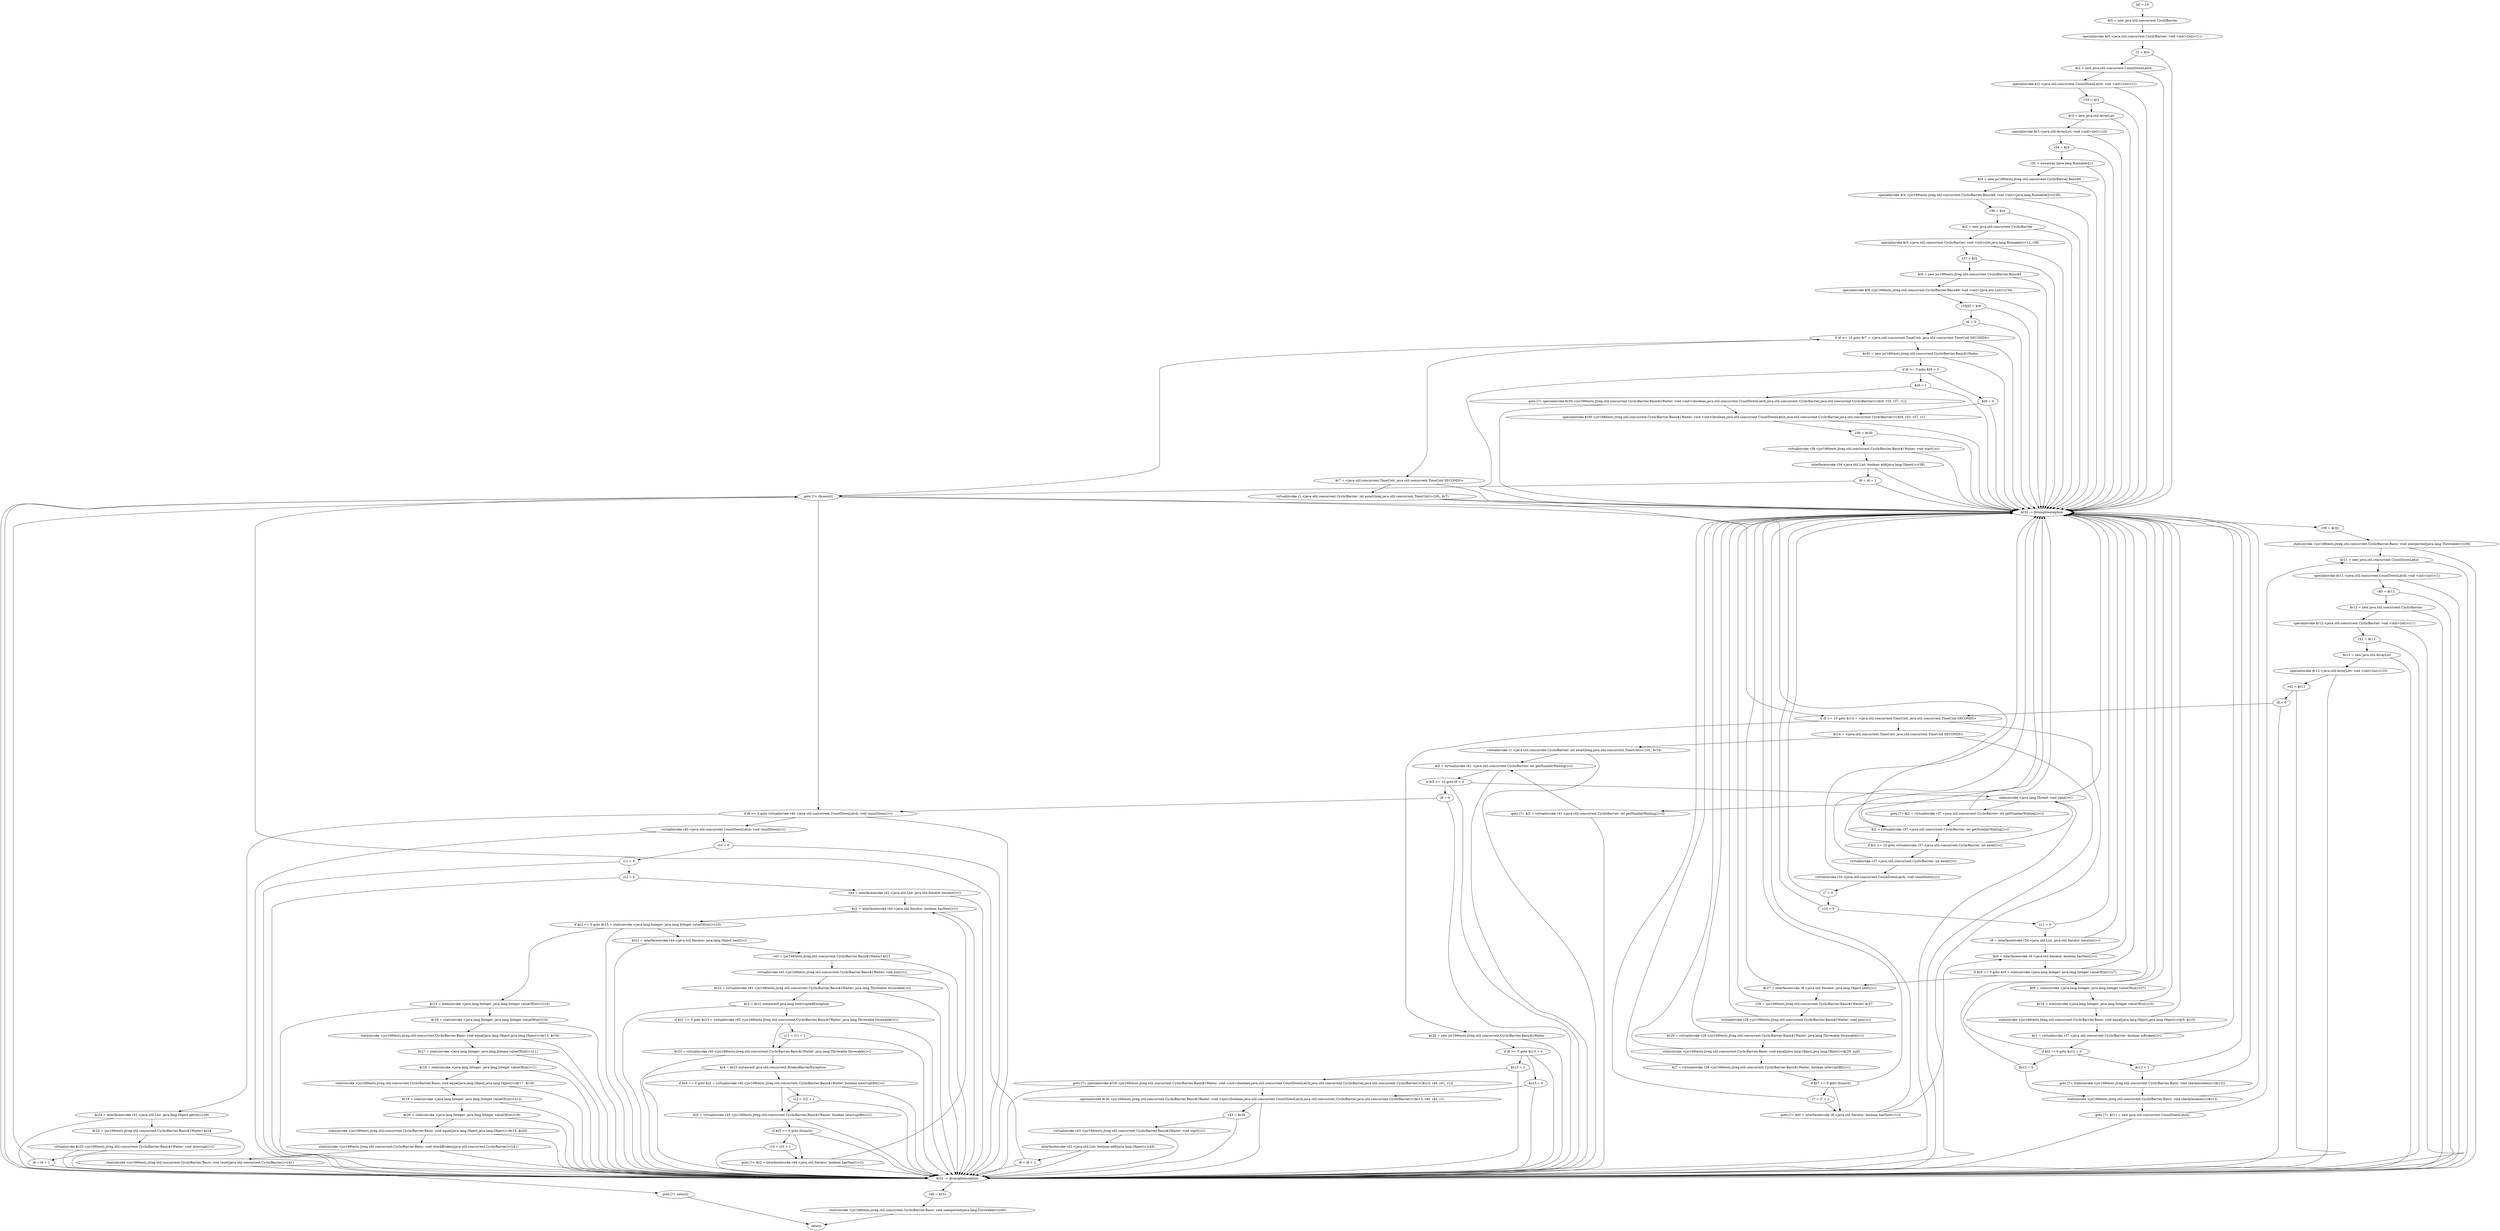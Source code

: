 digraph "unitGraph" {
    "b0 = 10"
    "$r0 = new java.util.concurrent.CyclicBarrier"
    "specialinvoke $r0.<java.util.concurrent.CyclicBarrier: void <init>(int)>(11)"
    "r1 = $r0"
    "$r2 = new java.util.concurrent.CountDownLatch"
    "specialinvoke $r2.<java.util.concurrent.CountDownLatch: void <init>(int)>(1)"
    "r33 = $r2"
    "$r3 = new java.util.ArrayList"
    "specialinvoke $r3.<java.util.ArrayList: void <init>(int)>(10)"
    "r34 = $r3"
    "r35 = newarray (java.lang.Runnable)[1]"
    "$r4 = new jsr166tests.jtreg.util.concurrent.CyclicBarrier.Basic$8"
    "specialinvoke $r4.<jsr166tests.jtreg.util.concurrent.CyclicBarrier.Basic$8: void <init>(java.lang.Runnable[])>(r35)"
    "r36 = $r4"
    "$r5 = new java.util.concurrent.CyclicBarrier"
    "specialinvoke $r5.<java.util.concurrent.CyclicBarrier: void <init>(int,java.lang.Runnable)>(11, r36)"
    "r37 = $r5"
    "$r6 = new jsr166tests.jtreg.util.concurrent.CyclicBarrier.Basic$9"
    "specialinvoke $r6.<jsr166tests.jtreg.util.concurrent.CyclicBarrier.Basic$9: void <init>(java.util.List)>(r34)"
    "r35[0] = $r6"
    "i6 = 0"
    "if i6 >= 10 goto $r7 = <java.util.concurrent.TimeUnit: java.util.concurrent.TimeUnit SECONDS>"
    "$r30 = new jsr166tests.jtreg.util.concurrent.CyclicBarrier.Basic$1Waiter"
    "if i6 >= 5 goto $z9 = 0"
    "$z9 = 1"
    "goto [?= specialinvoke $r30.<jsr166tests.jtreg.util.concurrent.CyclicBarrier.Basic$1Waiter: void <init>(boolean,java.util.concurrent.CountDownLatch,java.util.concurrent.CyclicBarrier,java.util.concurrent.CyclicBarrier)>($z9, r33, r37, r1)]"
    "$z9 = 0"
    "specialinvoke $r30.<jsr166tests.jtreg.util.concurrent.CyclicBarrier.Basic$1Waiter: void <init>(boolean,java.util.concurrent.CountDownLatch,java.util.concurrent.CyclicBarrier,java.util.concurrent.CyclicBarrier)>($z9, r33, r37, r1)"
    "r38 = $r30"
    "virtualinvoke r38.<jsr166tests.jtreg.util.concurrent.CyclicBarrier.Basic$1Waiter: void start()>()"
    "interfaceinvoke r34.<java.util.List: boolean add(java.lang.Object)>(r38)"
    "i6 = i6 + 1"
    "goto [?= (branch)]"
    "$r7 = <java.util.concurrent.TimeUnit: java.util.concurrent.TimeUnit SECONDS>"
    "virtualinvoke r1.<java.util.concurrent.CyclicBarrier: int await(long,java.util.concurrent.TimeUnit)>(10L, $r7)"
    "$i2 = virtualinvoke r37.<java.util.concurrent.CyclicBarrier: int getNumberWaiting()>()"
    "if $i2 >= 10 goto virtualinvoke r37.<java.util.concurrent.CyclicBarrier: int await()>()"
    "staticinvoke <java.lang.Thread: void yield()>()"
    "goto [?= $i2 = virtualinvoke r37.<java.util.concurrent.CyclicBarrier: int getNumberWaiting()>()]"
    "virtualinvoke r37.<java.util.concurrent.CyclicBarrier: int await()>()"
    "virtualinvoke r33.<java.util.concurrent.CountDownLatch: void countDown()>()"
    "i7 = 0"
    "z10 = 0"
    "z11 = 0"
    "r8 = interfaceinvoke r34.<java.util.List: java.util.Iterator iterator()>()"
    "$z0 = interfaceinvoke r8.<java.util.Iterator: boolean hasNext()>()"
    "if $z0 == 0 goto $r9 = staticinvoke <java.lang.Integer: java.lang.Integer valueOf(int)>(i7)"
    "$r27 = interfaceinvoke r8.<java.util.Iterator: java.lang.Object next()>()"
    "r28 = (jsr166tests.jtreg.util.concurrent.CyclicBarrier.Basic$1Waiter) $r27"
    "virtualinvoke r28.<jsr166tests.jtreg.util.concurrent.CyclicBarrier.Basic$1Waiter: void join()>()"
    "$r29 = virtualinvoke r28.<jsr166tests.jtreg.util.concurrent.CyclicBarrier.Basic$1Waiter: java.lang.Throwable throwable()>()"
    "staticinvoke <jsr166tests.jtreg.util.concurrent.CyclicBarrier.Basic: void equal(java.lang.Object,java.lang.Object)>($r29, null)"
    "$z7 = virtualinvoke r28.<jsr166tests.jtreg.util.concurrent.CyclicBarrier.Basic$1Waiter: boolean interruptBit()>()"
    "if $z7 == 0 goto (branch)"
    "i7 = i7 + 1"
    "goto [?= $z0 = interfaceinvoke r8.<java.util.Iterator: boolean hasNext()>()]"
    "$r9 = staticinvoke <java.lang.Integer: java.lang.Integer valueOf(int)>(i7)"
    "$r10 = staticinvoke <java.lang.Integer: java.lang.Integer valueOf(int)>(5)"
    "staticinvoke <jsr166tests.jtreg.util.concurrent.CyclicBarrier.Basic: void equal(java.lang.Object,java.lang.Object)>($r9, $r10)"
    "$z1 = virtualinvoke r37.<java.util.concurrent.CyclicBarrier: boolean isBroken()>()"
    "if $z1 != 0 goto $z12 = 0"
    "$z12 = 1"
    "goto [?= staticinvoke <jsr166tests.jtreg.util.concurrent.CyclicBarrier.Basic: void check(boolean)>($z12)]"
    "$z12 = 0"
    "staticinvoke <jsr166tests.jtreg.util.concurrent.CyclicBarrier.Basic: void check(boolean)>($z12)"
    "goto [?= $r11 = new java.util.concurrent.CountDownLatch]"
    "$r32 := @caughtexception"
    "r39 = $r32"
    "staticinvoke <jsr166tests.jtreg.util.concurrent.CyclicBarrier.Basic: void unexpected(java.lang.Throwable)>(r39)"
    "$r11 = new java.util.concurrent.CountDownLatch"
    "specialinvoke $r11.<java.util.concurrent.CountDownLatch: void <init>(int)>(1)"
    "r40 = $r11"
    "$r12 = new java.util.concurrent.CyclicBarrier"
    "specialinvoke $r12.<java.util.concurrent.CyclicBarrier: void <init>(int)>(11)"
    "r41 = $r12"
    "$r13 = new java.util.ArrayList"
    "specialinvoke $r13.<java.util.ArrayList: void <init>(int)>(10)"
    "r42 = $r13"
    "i8 = 0"
    "if i8 >= 10 goto $r14 = <java.util.concurrent.TimeUnit: java.util.concurrent.TimeUnit SECONDS>"
    "$r26 = new jsr166tests.jtreg.util.concurrent.CyclicBarrier.Basic$1Waiter"
    "if i8 >= 5 goto $z13 = 0"
    "$z13 = 1"
    "goto [?= specialinvoke $r26.<jsr166tests.jtreg.util.concurrent.CyclicBarrier.Basic$1Waiter: void <init>(boolean,java.util.concurrent.CountDownLatch,java.util.concurrent.CyclicBarrier,java.util.concurrent.CyclicBarrier)>($z13, r40, r41, r1)]"
    "$z13 = 0"
    "specialinvoke $r26.<jsr166tests.jtreg.util.concurrent.CyclicBarrier.Basic$1Waiter: void <init>(boolean,java.util.concurrent.CountDownLatch,java.util.concurrent.CyclicBarrier,java.util.concurrent.CyclicBarrier)>($z13, r40, r41, r1)"
    "r43 = $r26"
    "virtualinvoke r43.<jsr166tests.jtreg.util.concurrent.CyclicBarrier.Basic$1Waiter: void start()>()"
    "interfaceinvoke r42.<java.util.List: boolean add(java.lang.Object)>(r43)"
    "i8 = i8 + 1"
    "$r14 = <java.util.concurrent.TimeUnit: java.util.concurrent.TimeUnit SECONDS>"
    "virtualinvoke r1.<java.util.concurrent.CyclicBarrier: int await(long,java.util.concurrent.TimeUnit)>(10L, $r14)"
    "$i5 = virtualinvoke r41.<java.util.concurrent.CyclicBarrier: int getNumberWaiting()>()"
    "if $i5 >= 10 goto i9 = 0"
    "goto [?= $i5 = virtualinvoke r41.<java.util.concurrent.CyclicBarrier: int getNumberWaiting()>()]"
    "i9 = 0"
    "if i9 >= 5 goto virtualinvoke r40.<java.util.concurrent.CountDownLatch: void countDown()>()"
    "$r24 = interfaceinvoke r42.<java.util.List: java.lang.Object get(int)>(i9)"
    "$r25 = (jsr166tests.jtreg.util.concurrent.CyclicBarrier.Basic$1Waiter) $r24"
    "virtualinvoke $r25.<jsr166tests.jtreg.util.concurrent.CyclicBarrier.Basic$1Waiter: void interrupt()>()"
    "i9 = i9 + 1"
    "virtualinvoke r40.<java.util.concurrent.CountDownLatch: void countDown()>()"
    "i10 = 0"
    "i11 = 0"
    "i12 = 0"
    "r44 = interfaceinvoke r42.<java.util.List: java.util.Iterator iterator()>()"
    "$z2 = interfaceinvoke r44.<java.util.Iterator: boolean hasNext()>()"
    "if $z2 == 0 goto $r15 = staticinvoke <java.lang.Integer: java.lang.Integer valueOf(int)>(i10)"
    "$r21 = interfaceinvoke r44.<java.util.Iterator: java.lang.Object next()>()"
    "r45 = (jsr166tests.jtreg.util.concurrent.CyclicBarrier.Basic$1Waiter) $r21"
    "virtualinvoke r45.<jsr166tests.jtreg.util.concurrent.CyclicBarrier.Basic$1Waiter: void join()>()"
    "$r22 = virtualinvoke r45.<jsr166tests.jtreg.util.concurrent.CyclicBarrier.Basic$1Waiter: java.lang.Throwable throwable()>()"
    "$z3 = $r22 instanceof java.lang.InterruptedException"
    "if $z3 == 0 goto $r23 = virtualinvoke r45.<jsr166tests.jtreg.util.concurrent.CyclicBarrier.Basic$1Waiter: java.lang.Throwable throwable()>()"
    "i11 = i11 + 1"
    "$r23 = virtualinvoke r45.<jsr166tests.jtreg.util.concurrent.CyclicBarrier.Basic$1Waiter: java.lang.Throwable throwable()>()"
    "$z4 = $r23 instanceof java.util.concurrent.BrokenBarrierException"
    "if $z4 == 0 goto $z5 = virtualinvoke r45.<jsr166tests.jtreg.util.concurrent.CyclicBarrier.Basic$1Waiter: boolean interruptBit()>()"
    "i12 = i12 + 1"
    "$z5 = virtualinvoke r45.<jsr166tests.jtreg.util.concurrent.CyclicBarrier.Basic$1Waiter: boolean interruptBit()>()"
    "if $z5 == 0 goto (branch)"
    "i10 = i10 + 1"
    "goto [?= $z2 = interfaceinvoke r44.<java.util.Iterator: boolean hasNext()>()]"
    "$r15 = staticinvoke <java.lang.Integer: java.lang.Integer valueOf(int)>(i10)"
    "$r16 = staticinvoke <java.lang.Integer: java.lang.Integer valueOf(int)>(4)"
    "staticinvoke <jsr166tests.jtreg.util.concurrent.CyclicBarrier.Basic: void equal(java.lang.Object,java.lang.Object)>($r15, $r16)"
    "$r17 = staticinvoke <java.lang.Integer: java.lang.Integer valueOf(int)>(i11)"
    "$r18 = staticinvoke <java.lang.Integer: java.lang.Integer valueOf(int)>(1)"
    "staticinvoke <jsr166tests.jtreg.util.concurrent.CyclicBarrier.Basic: void equal(java.lang.Object,java.lang.Object)>($r17, $r18)"
    "$r19 = staticinvoke <java.lang.Integer: java.lang.Integer valueOf(int)>(i12)"
    "$r20 = staticinvoke <java.lang.Integer: java.lang.Integer valueOf(int)>(9)"
    "staticinvoke <jsr166tests.jtreg.util.concurrent.CyclicBarrier.Basic: void equal(java.lang.Object,java.lang.Object)>($r19, $r20)"
    "staticinvoke <jsr166tests.jtreg.util.concurrent.CyclicBarrier.Basic: void checkBroken(java.util.concurrent.CyclicBarrier)>(r41)"
    "staticinvoke <jsr166tests.jtreg.util.concurrent.CyclicBarrier.Basic: void reset(java.util.concurrent.CyclicBarrier)>(r41)"
    "goto [?= return]"
    "$r31 := @caughtexception"
    "r46 = $r31"
    "staticinvoke <jsr166tests.jtreg.util.concurrent.CyclicBarrier.Basic: void unexpected(java.lang.Throwable)>(r46)"
    "return"
    "b0 = 10"->"$r0 = new java.util.concurrent.CyclicBarrier";
    "$r0 = new java.util.concurrent.CyclicBarrier"->"specialinvoke $r0.<java.util.concurrent.CyclicBarrier: void <init>(int)>(11)";
    "specialinvoke $r0.<java.util.concurrent.CyclicBarrier: void <init>(int)>(11)"->"r1 = $r0";
    "r1 = $r0"->"$r2 = new java.util.concurrent.CountDownLatch";
    "r1 = $r0"->"$r32 := @caughtexception";
    "$r2 = new java.util.concurrent.CountDownLatch"->"specialinvoke $r2.<java.util.concurrent.CountDownLatch: void <init>(int)>(1)";
    "$r2 = new java.util.concurrent.CountDownLatch"->"$r32 := @caughtexception";
    "specialinvoke $r2.<java.util.concurrent.CountDownLatch: void <init>(int)>(1)"->"r33 = $r2";
    "specialinvoke $r2.<java.util.concurrent.CountDownLatch: void <init>(int)>(1)"->"$r32 := @caughtexception";
    "r33 = $r2"->"$r3 = new java.util.ArrayList";
    "r33 = $r2"->"$r32 := @caughtexception";
    "$r3 = new java.util.ArrayList"->"specialinvoke $r3.<java.util.ArrayList: void <init>(int)>(10)";
    "$r3 = new java.util.ArrayList"->"$r32 := @caughtexception";
    "specialinvoke $r3.<java.util.ArrayList: void <init>(int)>(10)"->"r34 = $r3";
    "specialinvoke $r3.<java.util.ArrayList: void <init>(int)>(10)"->"$r32 := @caughtexception";
    "r34 = $r3"->"r35 = newarray (java.lang.Runnable)[1]";
    "r34 = $r3"->"$r32 := @caughtexception";
    "r35 = newarray (java.lang.Runnable)[1]"->"$r4 = new jsr166tests.jtreg.util.concurrent.CyclicBarrier.Basic$8";
    "r35 = newarray (java.lang.Runnable)[1]"->"$r32 := @caughtexception";
    "$r4 = new jsr166tests.jtreg.util.concurrent.CyclicBarrier.Basic$8"->"specialinvoke $r4.<jsr166tests.jtreg.util.concurrent.CyclicBarrier.Basic$8: void <init>(java.lang.Runnable[])>(r35)";
    "$r4 = new jsr166tests.jtreg.util.concurrent.CyclicBarrier.Basic$8"->"$r32 := @caughtexception";
    "specialinvoke $r4.<jsr166tests.jtreg.util.concurrent.CyclicBarrier.Basic$8: void <init>(java.lang.Runnable[])>(r35)"->"r36 = $r4";
    "specialinvoke $r4.<jsr166tests.jtreg.util.concurrent.CyclicBarrier.Basic$8: void <init>(java.lang.Runnable[])>(r35)"->"$r32 := @caughtexception";
    "r36 = $r4"->"$r5 = new java.util.concurrent.CyclicBarrier";
    "r36 = $r4"->"$r32 := @caughtexception";
    "$r5 = new java.util.concurrent.CyclicBarrier"->"specialinvoke $r5.<java.util.concurrent.CyclicBarrier: void <init>(int,java.lang.Runnable)>(11, r36)";
    "$r5 = new java.util.concurrent.CyclicBarrier"->"$r32 := @caughtexception";
    "specialinvoke $r5.<java.util.concurrent.CyclicBarrier: void <init>(int,java.lang.Runnable)>(11, r36)"->"r37 = $r5";
    "specialinvoke $r5.<java.util.concurrent.CyclicBarrier: void <init>(int,java.lang.Runnable)>(11, r36)"->"$r32 := @caughtexception";
    "r37 = $r5"->"$r6 = new jsr166tests.jtreg.util.concurrent.CyclicBarrier.Basic$9";
    "r37 = $r5"->"$r32 := @caughtexception";
    "$r6 = new jsr166tests.jtreg.util.concurrent.CyclicBarrier.Basic$9"->"specialinvoke $r6.<jsr166tests.jtreg.util.concurrent.CyclicBarrier.Basic$9: void <init>(java.util.List)>(r34)";
    "$r6 = new jsr166tests.jtreg.util.concurrent.CyclicBarrier.Basic$9"->"$r32 := @caughtexception";
    "specialinvoke $r6.<jsr166tests.jtreg.util.concurrent.CyclicBarrier.Basic$9: void <init>(java.util.List)>(r34)"->"r35[0] = $r6";
    "specialinvoke $r6.<jsr166tests.jtreg.util.concurrent.CyclicBarrier.Basic$9: void <init>(java.util.List)>(r34)"->"$r32 := @caughtexception";
    "r35[0] = $r6"->"i6 = 0";
    "r35[0] = $r6"->"$r32 := @caughtexception";
    "i6 = 0"->"if i6 >= 10 goto $r7 = <java.util.concurrent.TimeUnit: java.util.concurrent.TimeUnit SECONDS>";
    "i6 = 0"->"$r32 := @caughtexception";
    "if i6 >= 10 goto $r7 = <java.util.concurrent.TimeUnit: java.util.concurrent.TimeUnit SECONDS>"->"$r30 = new jsr166tests.jtreg.util.concurrent.CyclicBarrier.Basic$1Waiter";
    "if i6 >= 10 goto $r7 = <java.util.concurrent.TimeUnit: java.util.concurrent.TimeUnit SECONDS>"->"$r7 = <java.util.concurrent.TimeUnit: java.util.concurrent.TimeUnit SECONDS>";
    "if i6 >= 10 goto $r7 = <java.util.concurrent.TimeUnit: java.util.concurrent.TimeUnit SECONDS>"->"$r32 := @caughtexception";
    "$r30 = new jsr166tests.jtreg.util.concurrent.CyclicBarrier.Basic$1Waiter"->"if i6 >= 5 goto $z9 = 0";
    "$r30 = new jsr166tests.jtreg.util.concurrent.CyclicBarrier.Basic$1Waiter"->"$r32 := @caughtexception";
    "if i6 >= 5 goto $z9 = 0"->"$z9 = 1";
    "if i6 >= 5 goto $z9 = 0"->"$z9 = 0";
    "if i6 >= 5 goto $z9 = 0"->"$r32 := @caughtexception";
    "$z9 = 1"->"goto [?= specialinvoke $r30.<jsr166tests.jtreg.util.concurrent.CyclicBarrier.Basic$1Waiter: void <init>(boolean,java.util.concurrent.CountDownLatch,java.util.concurrent.CyclicBarrier,java.util.concurrent.CyclicBarrier)>($z9, r33, r37, r1)]";
    "$z9 = 1"->"$r32 := @caughtexception";
    "goto [?= specialinvoke $r30.<jsr166tests.jtreg.util.concurrent.CyclicBarrier.Basic$1Waiter: void <init>(boolean,java.util.concurrent.CountDownLatch,java.util.concurrent.CyclicBarrier,java.util.concurrent.CyclicBarrier)>($z9, r33, r37, r1)]"->"specialinvoke $r30.<jsr166tests.jtreg.util.concurrent.CyclicBarrier.Basic$1Waiter: void <init>(boolean,java.util.concurrent.CountDownLatch,java.util.concurrent.CyclicBarrier,java.util.concurrent.CyclicBarrier)>($z9, r33, r37, r1)";
    "goto [?= specialinvoke $r30.<jsr166tests.jtreg.util.concurrent.CyclicBarrier.Basic$1Waiter: void <init>(boolean,java.util.concurrent.CountDownLatch,java.util.concurrent.CyclicBarrier,java.util.concurrent.CyclicBarrier)>($z9, r33, r37, r1)]"->"$r32 := @caughtexception";
    "$z9 = 0"->"specialinvoke $r30.<jsr166tests.jtreg.util.concurrent.CyclicBarrier.Basic$1Waiter: void <init>(boolean,java.util.concurrent.CountDownLatch,java.util.concurrent.CyclicBarrier,java.util.concurrent.CyclicBarrier)>($z9, r33, r37, r1)";
    "$z9 = 0"->"$r32 := @caughtexception";
    "specialinvoke $r30.<jsr166tests.jtreg.util.concurrent.CyclicBarrier.Basic$1Waiter: void <init>(boolean,java.util.concurrent.CountDownLatch,java.util.concurrent.CyclicBarrier,java.util.concurrent.CyclicBarrier)>($z9, r33, r37, r1)"->"r38 = $r30";
    "specialinvoke $r30.<jsr166tests.jtreg.util.concurrent.CyclicBarrier.Basic$1Waiter: void <init>(boolean,java.util.concurrent.CountDownLatch,java.util.concurrent.CyclicBarrier,java.util.concurrent.CyclicBarrier)>($z9, r33, r37, r1)"->"$r32 := @caughtexception";
    "r38 = $r30"->"virtualinvoke r38.<jsr166tests.jtreg.util.concurrent.CyclicBarrier.Basic$1Waiter: void start()>()";
    "r38 = $r30"->"$r32 := @caughtexception";
    "virtualinvoke r38.<jsr166tests.jtreg.util.concurrent.CyclicBarrier.Basic$1Waiter: void start()>()"->"interfaceinvoke r34.<java.util.List: boolean add(java.lang.Object)>(r38)";
    "virtualinvoke r38.<jsr166tests.jtreg.util.concurrent.CyclicBarrier.Basic$1Waiter: void start()>()"->"$r32 := @caughtexception";
    "interfaceinvoke r34.<java.util.List: boolean add(java.lang.Object)>(r38)"->"i6 = i6 + 1";
    "interfaceinvoke r34.<java.util.List: boolean add(java.lang.Object)>(r38)"->"$r32 := @caughtexception";
    "i6 = i6 + 1"->"goto [?= (branch)]";
    "i6 = i6 + 1"->"$r32 := @caughtexception";
    "goto [?= (branch)]"->"if i6 >= 10 goto $r7 = <java.util.concurrent.TimeUnit: java.util.concurrent.TimeUnit SECONDS>";
    "goto [?= (branch)]"->"$r32 := @caughtexception";
    "$r7 = <java.util.concurrent.TimeUnit: java.util.concurrent.TimeUnit SECONDS>"->"virtualinvoke r1.<java.util.concurrent.CyclicBarrier: int await(long,java.util.concurrent.TimeUnit)>(10L, $r7)";
    "$r7 = <java.util.concurrent.TimeUnit: java.util.concurrent.TimeUnit SECONDS>"->"$r32 := @caughtexception";
    "virtualinvoke r1.<java.util.concurrent.CyclicBarrier: int await(long,java.util.concurrent.TimeUnit)>(10L, $r7)"->"$i2 = virtualinvoke r37.<java.util.concurrent.CyclicBarrier: int getNumberWaiting()>()";
    "virtualinvoke r1.<java.util.concurrent.CyclicBarrier: int await(long,java.util.concurrent.TimeUnit)>(10L, $r7)"->"$r32 := @caughtexception";
    "$i2 = virtualinvoke r37.<java.util.concurrent.CyclicBarrier: int getNumberWaiting()>()"->"if $i2 >= 10 goto virtualinvoke r37.<java.util.concurrent.CyclicBarrier: int await()>()";
    "$i2 = virtualinvoke r37.<java.util.concurrent.CyclicBarrier: int getNumberWaiting()>()"->"$r32 := @caughtexception";
    "if $i2 >= 10 goto virtualinvoke r37.<java.util.concurrent.CyclicBarrier: int await()>()"->"staticinvoke <java.lang.Thread: void yield()>()";
    "if $i2 >= 10 goto virtualinvoke r37.<java.util.concurrent.CyclicBarrier: int await()>()"->"virtualinvoke r37.<java.util.concurrent.CyclicBarrier: int await()>()";
    "if $i2 >= 10 goto virtualinvoke r37.<java.util.concurrent.CyclicBarrier: int await()>()"->"$r32 := @caughtexception";
    "staticinvoke <java.lang.Thread: void yield()>()"->"goto [?= $i2 = virtualinvoke r37.<java.util.concurrent.CyclicBarrier: int getNumberWaiting()>()]";
    "staticinvoke <java.lang.Thread: void yield()>()"->"$r32 := @caughtexception";
    "goto [?= $i2 = virtualinvoke r37.<java.util.concurrent.CyclicBarrier: int getNumberWaiting()>()]"->"$i2 = virtualinvoke r37.<java.util.concurrent.CyclicBarrier: int getNumberWaiting()>()";
    "goto [?= $i2 = virtualinvoke r37.<java.util.concurrent.CyclicBarrier: int getNumberWaiting()>()]"->"$r32 := @caughtexception";
    "virtualinvoke r37.<java.util.concurrent.CyclicBarrier: int await()>()"->"virtualinvoke r33.<java.util.concurrent.CountDownLatch: void countDown()>()";
    "virtualinvoke r37.<java.util.concurrent.CyclicBarrier: int await()>()"->"$r32 := @caughtexception";
    "virtualinvoke r33.<java.util.concurrent.CountDownLatch: void countDown()>()"->"i7 = 0";
    "virtualinvoke r33.<java.util.concurrent.CountDownLatch: void countDown()>()"->"$r32 := @caughtexception";
    "i7 = 0"->"z10 = 0";
    "i7 = 0"->"$r32 := @caughtexception";
    "z10 = 0"->"z11 = 0";
    "z10 = 0"->"$r32 := @caughtexception";
    "z11 = 0"->"r8 = interfaceinvoke r34.<java.util.List: java.util.Iterator iterator()>()";
    "z11 = 0"->"$r32 := @caughtexception";
    "r8 = interfaceinvoke r34.<java.util.List: java.util.Iterator iterator()>()"->"$z0 = interfaceinvoke r8.<java.util.Iterator: boolean hasNext()>()";
    "r8 = interfaceinvoke r34.<java.util.List: java.util.Iterator iterator()>()"->"$r32 := @caughtexception";
    "$z0 = interfaceinvoke r8.<java.util.Iterator: boolean hasNext()>()"->"if $z0 == 0 goto $r9 = staticinvoke <java.lang.Integer: java.lang.Integer valueOf(int)>(i7)";
    "$z0 = interfaceinvoke r8.<java.util.Iterator: boolean hasNext()>()"->"$r32 := @caughtexception";
    "if $z0 == 0 goto $r9 = staticinvoke <java.lang.Integer: java.lang.Integer valueOf(int)>(i7)"->"$r27 = interfaceinvoke r8.<java.util.Iterator: java.lang.Object next()>()";
    "if $z0 == 0 goto $r9 = staticinvoke <java.lang.Integer: java.lang.Integer valueOf(int)>(i7)"->"$r9 = staticinvoke <java.lang.Integer: java.lang.Integer valueOf(int)>(i7)";
    "if $z0 == 0 goto $r9 = staticinvoke <java.lang.Integer: java.lang.Integer valueOf(int)>(i7)"->"$r32 := @caughtexception";
    "$r27 = interfaceinvoke r8.<java.util.Iterator: java.lang.Object next()>()"->"r28 = (jsr166tests.jtreg.util.concurrent.CyclicBarrier.Basic$1Waiter) $r27";
    "$r27 = interfaceinvoke r8.<java.util.Iterator: java.lang.Object next()>()"->"$r32 := @caughtexception";
    "r28 = (jsr166tests.jtreg.util.concurrent.CyclicBarrier.Basic$1Waiter) $r27"->"virtualinvoke r28.<jsr166tests.jtreg.util.concurrent.CyclicBarrier.Basic$1Waiter: void join()>()";
    "r28 = (jsr166tests.jtreg.util.concurrent.CyclicBarrier.Basic$1Waiter) $r27"->"$r32 := @caughtexception";
    "virtualinvoke r28.<jsr166tests.jtreg.util.concurrent.CyclicBarrier.Basic$1Waiter: void join()>()"->"$r29 = virtualinvoke r28.<jsr166tests.jtreg.util.concurrent.CyclicBarrier.Basic$1Waiter: java.lang.Throwable throwable()>()";
    "virtualinvoke r28.<jsr166tests.jtreg.util.concurrent.CyclicBarrier.Basic$1Waiter: void join()>()"->"$r32 := @caughtexception";
    "$r29 = virtualinvoke r28.<jsr166tests.jtreg.util.concurrent.CyclicBarrier.Basic$1Waiter: java.lang.Throwable throwable()>()"->"staticinvoke <jsr166tests.jtreg.util.concurrent.CyclicBarrier.Basic: void equal(java.lang.Object,java.lang.Object)>($r29, null)";
    "$r29 = virtualinvoke r28.<jsr166tests.jtreg.util.concurrent.CyclicBarrier.Basic$1Waiter: java.lang.Throwable throwable()>()"->"$r32 := @caughtexception";
    "staticinvoke <jsr166tests.jtreg.util.concurrent.CyclicBarrier.Basic: void equal(java.lang.Object,java.lang.Object)>($r29, null)"->"$z7 = virtualinvoke r28.<jsr166tests.jtreg.util.concurrent.CyclicBarrier.Basic$1Waiter: boolean interruptBit()>()";
    "staticinvoke <jsr166tests.jtreg.util.concurrent.CyclicBarrier.Basic: void equal(java.lang.Object,java.lang.Object)>($r29, null)"->"$r32 := @caughtexception";
    "$z7 = virtualinvoke r28.<jsr166tests.jtreg.util.concurrent.CyclicBarrier.Basic$1Waiter: boolean interruptBit()>()"->"if $z7 == 0 goto (branch)";
    "$z7 = virtualinvoke r28.<jsr166tests.jtreg.util.concurrent.CyclicBarrier.Basic$1Waiter: boolean interruptBit()>()"->"$r32 := @caughtexception";
    "if $z7 == 0 goto (branch)"->"i7 = i7 + 1";
    "if $z7 == 0 goto (branch)"->"goto [?= $z0 = interfaceinvoke r8.<java.util.Iterator: boolean hasNext()>()]";
    "if $z7 == 0 goto (branch)"->"$r32 := @caughtexception";
    "i7 = i7 + 1"->"goto [?= $z0 = interfaceinvoke r8.<java.util.Iterator: boolean hasNext()>()]";
    "i7 = i7 + 1"->"$r32 := @caughtexception";
    "goto [?= $z0 = interfaceinvoke r8.<java.util.Iterator: boolean hasNext()>()]"->"$z0 = interfaceinvoke r8.<java.util.Iterator: boolean hasNext()>()";
    "goto [?= $z0 = interfaceinvoke r8.<java.util.Iterator: boolean hasNext()>()]"->"$r32 := @caughtexception";
    "$r9 = staticinvoke <java.lang.Integer: java.lang.Integer valueOf(int)>(i7)"->"$r10 = staticinvoke <java.lang.Integer: java.lang.Integer valueOf(int)>(5)";
    "$r9 = staticinvoke <java.lang.Integer: java.lang.Integer valueOf(int)>(i7)"->"$r32 := @caughtexception";
    "$r10 = staticinvoke <java.lang.Integer: java.lang.Integer valueOf(int)>(5)"->"staticinvoke <jsr166tests.jtreg.util.concurrent.CyclicBarrier.Basic: void equal(java.lang.Object,java.lang.Object)>($r9, $r10)";
    "$r10 = staticinvoke <java.lang.Integer: java.lang.Integer valueOf(int)>(5)"->"$r32 := @caughtexception";
    "staticinvoke <jsr166tests.jtreg.util.concurrent.CyclicBarrier.Basic: void equal(java.lang.Object,java.lang.Object)>($r9, $r10)"->"$z1 = virtualinvoke r37.<java.util.concurrent.CyclicBarrier: boolean isBroken()>()";
    "staticinvoke <jsr166tests.jtreg.util.concurrent.CyclicBarrier.Basic: void equal(java.lang.Object,java.lang.Object)>($r9, $r10)"->"$r32 := @caughtexception";
    "$z1 = virtualinvoke r37.<java.util.concurrent.CyclicBarrier: boolean isBroken()>()"->"if $z1 != 0 goto $z12 = 0";
    "$z1 = virtualinvoke r37.<java.util.concurrent.CyclicBarrier: boolean isBroken()>()"->"$r32 := @caughtexception";
    "if $z1 != 0 goto $z12 = 0"->"$z12 = 1";
    "if $z1 != 0 goto $z12 = 0"->"$z12 = 0";
    "if $z1 != 0 goto $z12 = 0"->"$r32 := @caughtexception";
    "$z12 = 1"->"goto [?= staticinvoke <jsr166tests.jtreg.util.concurrent.CyclicBarrier.Basic: void check(boolean)>($z12)]";
    "$z12 = 1"->"$r32 := @caughtexception";
    "goto [?= staticinvoke <jsr166tests.jtreg.util.concurrent.CyclicBarrier.Basic: void check(boolean)>($z12)]"->"staticinvoke <jsr166tests.jtreg.util.concurrent.CyclicBarrier.Basic: void check(boolean)>($z12)";
    "goto [?= staticinvoke <jsr166tests.jtreg.util.concurrent.CyclicBarrier.Basic: void check(boolean)>($z12)]"->"$r32 := @caughtexception";
    "$z12 = 0"->"staticinvoke <jsr166tests.jtreg.util.concurrent.CyclicBarrier.Basic: void check(boolean)>($z12)";
    "$z12 = 0"->"$r32 := @caughtexception";
    "staticinvoke <jsr166tests.jtreg.util.concurrent.CyclicBarrier.Basic: void check(boolean)>($z12)"->"goto [?= $r11 = new java.util.concurrent.CountDownLatch]";
    "staticinvoke <jsr166tests.jtreg.util.concurrent.CyclicBarrier.Basic: void check(boolean)>($z12)"->"$r32 := @caughtexception";
    "goto [?= $r11 = new java.util.concurrent.CountDownLatch]"->"$r11 = new java.util.concurrent.CountDownLatch";
    "goto [?= $r11 = new java.util.concurrent.CountDownLatch]"->"$r31 := @caughtexception";
    "$r32 := @caughtexception"->"r39 = $r32";
    "r39 = $r32"->"staticinvoke <jsr166tests.jtreg.util.concurrent.CyclicBarrier.Basic: void unexpected(java.lang.Throwable)>(r39)";
    "staticinvoke <jsr166tests.jtreg.util.concurrent.CyclicBarrier.Basic: void unexpected(java.lang.Throwable)>(r39)"->"$r11 = new java.util.concurrent.CountDownLatch";
    "staticinvoke <jsr166tests.jtreg.util.concurrent.CyclicBarrier.Basic: void unexpected(java.lang.Throwable)>(r39)"->"$r31 := @caughtexception";
    "$r11 = new java.util.concurrent.CountDownLatch"->"specialinvoke $r11.<java.util.concurrent.CountDownLatch: void <init>(int)>(1)";
    "$r11 = new java.util.concurrent.CountDownLatch"->"$r31 := @caughtexception";
    "specialinvoke $r11.<java.util.concurrent.CountDownLatch: void <init>(int)>(1)"->"r40 = $r11";
    "specialinvoke $r11.<java.util.concurrent.CountDownLatch: void <init>(int)>(1)"->"$r31 := @caughtexception";
    "r40 = $r11"->"$r12 = new java.util.concurrent.CyclicBarrier";
    "r40 = $r11"->"$r31 := @caughtexception";
    "$r12 = new java.util.concurrent.CyclicBarrier"->"specialinvoke $r12.<java.util.concurrent.CyclicBarrier: void <init>(int)>(11)";
    "$r12 = new java.util.concurrent.CyclicBarrier"->"$r31 := @caughtexception";
    "specialinvoke $r12.<java.util.concurrent.CyclicBarrier: void <init>(int)>(11)"->"r41 = $r12";
    "specialinvoke $r12.<java.util.concurrent.CyclicBarrier: void <init>(int)>(11)"->"$r31 := @caughtexception";
    "r41 = $r12"->"$r13 = new java.util.ArrayList";
    "r41 = $r12"->"$r31 := @caughtexception";
    "$r13 = new java.util.ArrayList"->"specialinvoke $r13.<java.util.ArrayList: void <init>(int)>(10)";
    "$r13 = new java.util.ArrayList"->"$r31 := @caughtexception";
    "specialinvoke $r13.<java.util.ArrayList: void <init>(int)>(10)"->"r42 = $r13";
    "specialinvoke $r13.<java.util.ArrayList: void <init>(int)>(10)"->"$r31 := @caughtexception";
    "r42 = $r13"->"i8 = 0";
    "r42 = $r13"->"$r31 := @caughtexception";
    "i8 = 0"->"if i8 >= 10 goto $r14 = <java.util.concurrent.TimeUnit: java.util.concurrent.TimeUnit SECONDS>";
    "i8 = 0"->"$r31 := @caughtexception";
    "if i8 >= 10 goto $r14 = <java.util.concurrent.TimeUnit: java.util.concurrent.TimeUnit SECONDS>"->"$r26 = new jsr166tests.jtreg.util.concurrent.CyclicBarrier.Basic$1Waiter";
    "if i8 >= 10 goto $r14 = <java.util.concurrent.TimeUnit: java.util.concurrent.TimeUnit SECONDS>"->"$r14 = <java.util.concurrent.TimeUnit: java.util.concurrent.TimeUnit SECONDS>";
    "if i8 >= 10 goto $r14 = <java.util.concurrent.TimeUnit: java.util.concurrent.TimeUnit SECONDS>"->"$r31 := @caughtexception";
    "$r26 = new jsr166tests.jtreg.util.concurrent.CyclicBarrier.Basic$1Waiter"->"if i8 >= 5 goto $z13 = 0";
    "$r26 = new jsr166tests.jtreg.util.concurrent.CyclicBarrier.Basic$1Waiter"->"$r31 := @caughtexception";
    "if i8 >= 5 goto $z13 = 0"->"$z13 = 1";
    "if i8 >= 5 goto $z13 = 0"->"$z13 = 0";
    "if i8 >= 5 goto $z13 = 0"->"$r31 := @caughtexception";
    "$z13 = 1"->"goto [?= specialinvoke $r26.<jsr166tests.jtreg.util.concurrent.CyclicBarrier.Basic$1Waiter: void <init>(boolean,java.util.concurrent.CountDownLatch,java.util.concurrent.CyclicBarrier,java.util.concurrent.CyclicBarrier)>($z13, r40, r41, r1)]";
    "$z13 = 1"->"$r31 := @caughtexception";
    "goto [?= specialinvoke $r26.<jsr166tests.jtreg.util.concurrent.CyclicBarrier.Basic$1Waiter: void <init>(boolean,java.util.concurrent.CountDownLatch,java.util.concurrent.CyclicBarrier,java.util.concurrent.CyclicBarrier)>($z13, r40, r41, r1)]"->"specialinvoke $r26.<jsr166tests.jtreg.util.concurrent.CyclicBarrier.Basic$1Waiter: void <init>(boolean,java.util.concurrent.CountDownLatch,java.util.concurrent.CyclicBarrier,java.util.concurrent.CyclicBarrier)>($z13, r40, r41, r1)";
    "goto [?= specialinvoke $r26.<jsr166tests.jtreg.util.concurrent.CyclicBarrier.Basic$1Waiter: void <init>(boolean,java.util.concurrent.CountDownLatch,java.util.concurrent.CyclicBarrier,java.util.concurrent.CyclicBarrier)>($z13, r40, r41, r1)]"->"$r31 := @caughtexception";
    "$z13 = 0"->"specialinvoke $r26.<jsr166tests.jtreg.util.concurrent.CyclicBarrier.Basic$1Waiter: void <init>(boolean,java.util.concurrent.CountDownLatch,java.util.concurrent.CyclicBarrier,java.util.concurrent.CyclicBarrier)>($z13, r40, r41, r1)";
    "$z13 = 0"->"$r31 := @caughtexception";
    "specialinvoke $r26.<jsr166tests.jtreg.util.concurrent.CyclicBarrier.Basic$1Waiter: void <init>(boolean,java.util.concurrent.CountDownLatch,java.util.concurrent.CyclicBarrier,java.util.concurrent.CyclicBarrier)>($z13, r40, r41, r1)"->"r43 = $r26";
    "specialinvoke $r26.<jsr166tests.jtreg.util.concurrent.CyclicBarrier.Basic$1Waiter: void <init>(boolean,java.util.concurrent.CountDownLatch,java.util.concurrent.CyclicBarrier,java.util.concurrent.CyclicBarrier)>($z13, r40, r41, r1)"->"$r31 := @caughtexception";
    "r43 = $r26"->"virtualinvoke r43.<jsr166tests.jtreg.util.concurrent.CyclicBarrier.Basic$1Waiter: void start()>()";
    "r43 = $r26"->"$r31 := @caughtexception";
    "virtualinvoke r43.<jsr166tests.jtreg.util.concurrent.CyclicBarrier.Basic$1Waiter: void start()>()"->"interfaceinvoke r42.<java.util.List: boolean add(java.lang.Object)>(r43)";
    "virtualinvoke r43.<jsr166tests.jtreg.util.concurrent.CyclicBarrier.Basic$1Waiter: void start()>()"->"$r31 := @caughtexception";
    "interfaceinvoke r42.<java.util.List: boolean add(java.lang.Object)>(r43)"->"i8 = i8 + 1";
    "interfaceinvoke r42.<java.util.List: boolean add(java.lang.Object)>(r43)"->"$r31 := @caughtexception";
    "i8 = i8 + 1"->"goto [?= (branch)]";
    "i8 = i8 + 1"->"$r31 := @caughtexception";
    "goto [?= (branch)]"->"if i8 >= 10 goto $r14 = <java.util.concurrent.TimeUnit: java.util.concurrent.TimeUnit SECONDS>";
    "goto [?= (branch)]"->"$r31 := @caughtexception";
    "$r14 = <java.util.concurrent.TimeUnit: java.util.concurrent.TimeUnit SECONDS>"->"virtualinvoke r1.<java.util.concurrent.CyclicBarrier: int await(long,java.util.concurrent.TimeUnit)>(10L, $r14)";
    "$r14 = <java.util.concurrent.TimeUnit: java.util.concurrent.TimeUnit SECONDS>"->"$r31 := @caughtexception";
    "virtualinvoke r1.<java.util.concurrent.CyclicBarrier: int await(long,java.util.concurrent.TimeUnit)>(10L, $r14)"->"$i5 = virtualinvoke r41.<java.util.concurrent.CyclicBarrier: int getNumberWaiting()>()";
    "virtualinvoke r1.<java.util.concurrent.CyclicBarrier: int await(long,java.util.concurrent.TimeUnit)>(10L, $r14)"->"$r31 := @caughtexception";
    "$i5 = virtualinvoke r41.<java.util.concurrent.CyclicBarrier: int getNumberWaiting()>()"->"if $i5 >= 10 goto i9 = 0";
    "$i5 = virtualinvoke r41.<java.util.concurrent.CyclicBarrier: int getNumberWaiting()>()"->"$r31 := @caughtexception";
    "if $i5 >= 10 goto i9 = 0"->"staticinvoke <java.lang.Thread: void yield()>()";
    "if $i5 >= 10 goto i9 = 0"->"i9 = 0";
    "if $i5 >= 10 goto i9 = 0"->"$r31 := @caughtexception";
    "staticinvoke <java.lang.Thread: void yield()>()"->"goto [?= $i5 = virtualinvoke r41.<java.util.concurrent.CyclicBarrier: int getNumberWaiting()>()]";
    "staticinvoke <java.lang.Thread: void yield()>()"->"$r31 := @caughtexception";
    "goto [?= $i5 = virtualinvoke r41.<java.util.concurrent.CyclicBarrier: int getNumberWaiting()>()]"->"$i5 = virtualinvoke r41.<java.util.concurrent.CyclicBarrier: int getNumberWaiting()>()";
    "goto [?= $i5 = virtualinvoke r41.<java.util.concurrent.CyclicBarrier: int getNumberWaiting()>()]"->"$r31 := @caughtexception";
    "i9 = 0"->"if i9 >= 5 goto virtualinvoke r40.<java.util.concurrent.CountDownLatch: void countDown()>()";
    "i9 = 0"->"$r31 := @caughtexception";
    "if i9 >= 5 goto virtualinvoke r40.<java.util.concurrent.CountDownLatch: void countDown()>()"->"$r24 = interfaceinvoke r42.<java.util.List: java.lang.Object get(int)>(i9)";
    "if i9 >= 5 goto virtualinvoke r40.<java.util.concurrent.CountDownLatch: void countDown()>()"->"virtualinvoke r40.<java.util.concurrent.CountDownLatch: void countDown()>()";
    "if i9 >= 5 goto virtualinvoke r40.<java.util.concurrent.CountDownLatch: void countDown()>()"->"$r31 := @caughtexception";
    "$r24 = interfaceinvoke r42.<java.util.List: java.lang.Object get(int)>(i9)"->"$r25 = (jsr166tests.jtreg.util.concurrent.CyclicBarrier.Basic$1Waiter) $r24";
    "$r24 = interfaceinvoke r42.<java.util.List: java.lang.Object get(int)>(i9)"->"$r31 := @caughtexception";
    "$r25 = (jsr166tests.jtreg.util.concurrent.CyclicBarrier.Basic$1Waiter) $r24"->"virtualinvoke $r25.<jsr166tests.jtreg.util.concurrent.CyclicBarrier.Basic$1Waiter: void interrupt()>()";
    "$r25 = (jsr166tests.jtreg.util.concurrent.CyclicBarrier.Basic$1Waiter) $r24"->"$r31 := @caughtexception";
    "virtualinvoke $r25.<jsr166tests.jtreg.util.concurrent.CyclicBarrier.Basic$1Waiter: void interrupt()>()"->"i9 = i9 + 1";
    "virtualinvoke $r25.<jsr166tests.jtreg.util.concurrent.CyclicBarrier.Basic$1Waiter: void interrupt()>()"->"$r31 := @caughtexception";
    "i9 = i9 + 1"->"goto [?= (branch)]";
    "i9 = i9 + 1"->"$r31 := @caughtexception";
    "goto [?= (branch)]"->"if i9 >= 5 goto virtualinvoke r40.<java.util.concurrent.CountDownLatch: void countDown()>()";
    "goto [?= (branch)]"->"$r31 := @caughtexception";
    "virtualinvoke r40.<java.util.concurrent.CountDownLatch: void countDown()>()"->"i10 = 0";
    "virtualinvoke r40.<java.util.concurrent.CountDownLatch: void countDown()>()"->"$r31 := @caughtexception";
    "i10 = 0"->"i11 = 0";
    "i10 = 0"->"$r31 := @caughtexception";
    "i11 = 0"->"i12 = 0";
    "i11 = 0"->"$r31 := @caughtexception";
    "i12 = 0"->"r44 = interfaceinvoke r42.<java.util.List: java.util.Iterator iterator()>()";
    "i12 = 0"->"$r31 := @caughtexception";
    "r44 = interfaceinvoke r42.<java.util.List: java.util.Iterator iterator()>()"->"$z2 = interfaceinvoke r44.<java.util.Iterator: boolean hasNext()>()";
    "r44 = interfaceinvoke r42.<java.util.List: java.util.Iterator iterator()>()"->"$r31 := @caughtexception";
    "$z2 = interfaceinvoke r44.<java.util.Iterator: boolean hasNext()>()"->"if $z2 == 0 goto $r15 = staticinvoke <java.lang.Integer: java.lang.Integer valueOf(int)>(i10)";
    "$z2 = interfaceinvoke r44.<java.util.Iterator: boolean hasNext()>()"->"$r31 := @caughtexception";
    "if $z2 == 0 goto $r15 = staticinvoke <java.lang.Integer: java.lang.Integer valueOf(int)>(i10)"->"$r21 = interfaceinvoke r44.<java.util.Iterator: java.lang.Object next()>()";
    "if $z2 == 0 goto $r15 = staticinvoke <java.lang.Integer: java.lang.Integer valueOf(int)>(i10)"->"$r15 = staticinvoke <java.lang.Integer: java.lang.Integer valueOf(int)>(i10)";
    "if $z2 == 0 goto $r15 = staticinvoke <java.lang.Integer: java.lang.Integer valueOf(int)>(i10)"->"$r31 := @caughtexception";
    "$r21 = interfaceinvoke r44.<java.util.Iterator: java.lang.Object next()>()"->"r45 = (jsr166tests.jtreg.util.concurrent.CyclicBarrier.Basic$1Waiter) $r21";
    "$r21 = interfaceinvoke r44.<java.util.Iterator: java.lang.Object next()>()"->"$r31 := @caughtexception";
    "r45 = (jsr166tests.jtreg.util.concurrent.CyclicBarrier.Basic$1Waiter) $r21"->"virtualinvoke r45.<jsr166tests.jtreg.util.concurrent.CyclicBarrier.Basic$1Waiter: void join()>()";
    "r45 = (jsr166tests.jtreg.util.concurrent.CyclicBarrier.Basic$1Waiter) $r21"->"$r31 := @caughtexception";
    "virtualinvoke r45.<jsr166tests.jtreg.util.concurrent.CyclicBarrier.Basic$1Waiter: void join()>()"->"$r22 = virtualinvoke r45.<jsr166tests.jtreg.util.concurrent.CyclicBarrier.Basic$1Waiter: java.lang.Throwable throwable()>()";
    "virtualinvoke r45.<jsr166tests.jtreg.util.concurrent.CyclicBarrier.Basic$1Waiter: void join()>()"->"$r31 := @caughtexception";
    "$r22 = virtualinvoke r45.<jsr166tests.jtreg.util.concurrent.CyclicBarrier.Basic$1Waiter: java.lang.Throwable throwable()>()"->"$z3 = $r22 instanceof java.lang.InterruptedException";
    "$r22 = virtualinvoke r45.<jsr166tests.jtreg.util.concurrent.CyclicBarrier.Basic$1Waiter: java.lang.Throwable throwable()>()"->"$r31 := @caughtexception";
    "$z3 = $r22 instanceof java.lang.InterruptedException"->"if $z3 == 0 goto $r23 = virtualinvoke r45.<jsr166tests.jtreg.util.concurrent.CyclicBarrier.Basic$1Waiter: java.lang.Throwable throwable()>()";
    "$z3 = $r22 instanceof java.lang.InterruptedException"->"$r31 := @caughtexception";
    "if $z3 == 0 goto $r23 = virtualinvoke r45.<jsr166tests.jtreg.util.concurrent.CyclicBarrier.Basic$1Waiter: java.lang.Throwable throwable()>()"->"i11 = i11 + 1";
    "if $z3 == 0 goto $r23 = virtualinvoke r45.<jsr166tests.jtreg.util.concurrent.CyclicBarrier.Basic$1Waiter: java.lang.Throwable throwable()>()"->"$r23 = virtualinvoke r45.<jsr166tests.jtreg.util.concurrent.CyclicBarrier.Basic$1Waiter: java.lang.Throwable throwable()>()";
    "if $z3 == 0 goto $r23 = virtualinvoke r45.<jsr166tests.jtreg.util.concurrent.CyclicBarrier.Basic$1Waiter: java.lang.Throwable throwable()>()"->"$r31 := @caughtexception";
    "i11 = i11 + 1"->"$r23 = virtualinvoke r45.<jsr166tests.jtreg.util.concurrent.CyclicBarrier.Basic$1Waiter: java.lang.Throwable throwable()>()";
    "i11 = i11 + 1"->"$r31 := @caughtexception";
    "$r23 = virtualinvoke r45.<jsr166tests.jtreg.util.concurrent.CyclicBarrier.Basic$1Waiter: java.lang.Throwable throwable()>()"->"$z4 = $r23 instanceof java.util.concurrent.BrokenBarrierException";
    "$r23 = virtualinvoke r45.<jsr166tests.jtreg.util.concurrent.CyclicBarrier.Basic$1Waiter: java.lang.Throwable throwable()>()"->"$r31 := @caughtexception";
    "$z4 = $r23 instanceof java.util.concurrent.BrokenBarrierException"->"if $z4 == 0 goto $z5 = virtualinvoke r45.<jsr166tests.jtreg.util.concurrent.CyclicBarrier.Basic$1Waiter: boolean interruptBit()>()";
    "$z4 = $r23 instanceof java.util.concurrent.BrokenBarrierException"->"$r31 := @caughtexception";
    "if $z4 == 0 goto $z5 = virtualinvoke r45.<jsr166tests.jtreg.util.concurrent.CyclicBarrier.Basic$1Waiter: boolean interruptBit()>()"->"i12 = i12 + 1";
    "if $z4 == 0 goto $z5 = virtualinvoke r45.<jsr166tests.jtreg.util.concurrent.CyclicBarrier.Basic$1Waiter: boolean interruptBit()>()"->"$z5 = virtualinvoke r45.<jsr166tests.jtreg.util.concurrent.CyclicBarrier.Basic$1Waiter: boolean interruptBit()>()";
    "if $z4 == 0 goto $z5 = virtualinvoke r45.<jsr166tests.jtreg.util.concurrent.CyclicBarrier.Basic$1Waiter: boolean interruptBit()>()"->"$r31 := @caughtexception";
    "i12 = i12 + 1"->"$z5 = virtualinvoke r45.<jsr166tests.jtreg.util.concurrent.CyclicBarrier.Basic$1Waiter: boolean interruptBit()>()";
    "i12 = i12 + 1"->"$r31 := @caughtexception";
    "$z5 = virtualinvoke r45.<jsr166tests.jtreg.util.concurrent.CyclicBarrier.Basic$1Waiter: boolean interruptBit()>()"->"if $z5 == 0 goto (branch)";
    "$z5 = virtualinvoke r45.<jsr166tests.jtreg.util.concurrent.CyclicBarrier.Basic$1Waiter: boolean interruptBit()>()"->"$r31 := @caughtexception";
    "if $z5 == 0 goto (branch)"->"i10 = i10 + 1";
    "if $z5 == 0 goto (branch)"->"goto [?= $z2 = interfaceinvoke r44.<java.util.Iterator: boolean hasNext()>()]";
    "if $z5 == 0 goto (branch)"->"$r31 := @caughtexception";
    "i10 = i10 + 1"->"goto [?= $z2 = interfaceinvoke r44.<java.util.Iterator: boolean hasNext()>()]";
    "i10 = i10 + 1"->"$r31 := @caughtexception";
    "goto [?= $z2 = interfaceinvoke r44.<java.util.Iterator: boolean hasNext()>()]"->"$z2 = interfaceinvoke r44.<java.util.Iterator: boolean hasNext()>()";
    "goto [?= $z2 = interfaceinvoke r44.<java.util.Iterator: boolean hasNext()>()]"->"$r31 := @caughtexception";
    "$r15 = staticinvoke <java.lang.Integer: java.lang.Integer valueOf(int)>(i10)"->"$r16 = staticinvoke <java.lang.Integer: java.lang.Integer valueOf(int)>(4)";
    "$r15 = staticinvoke <java.lang.Integer: java.lang.Integer valueOf(int)>(i10)"->"$r31 := @caughtexception";
    "$r16 = staticinvoke <java.lang.Integer: java.lang.Integer valueOf(int)>(4)"->"staticinvoke <jsr166tests.jtreg.util.concurrent.CyclicBarrier.Basic: void equal(java.lang.Object,java.lang.Object)>($r15, $r16)";
    "$r16 = staticinvoke <java.lang.Integer: java.lang.Integer valueOf(int)>(4)"->"$r31 := @caughtexception";
    "staticinvoke <jsr166tests.jtreg.util.concurrent.CyclicBarrier.Basic: void equal(java.lang.Object,java.lang.Object)>($r15, $r16)"->"$r17 = staticinvoke <java.lang.Integer: java.lang.Integer valueOf(int)>(i11)";
    "staticinvoke <jsr166tests.jtreg.util.concurrent.CyclicBarrier.Basic: void equal(java.lang.Object,java.lang.Object)>($r15, $r16)"->"$r31 := @caughtexception";
    "$r17 = staticinvoke <java.lang.Integer: java.lang.Integer valueOf(int)>(i11)"->"$r18 = staticinvoke <java.lang.Integer: java.lang.Integer valueOf(int)>(1)";
    "$r17 = staticinvoke <java.lang.Integer: java.lang.Integer valueOf(int)>(i11)"->"$r31 := @caughtexception";
    "$r18 = staticinvoke <java.lang.Integer: java.lang.Integer valueOf(int)>(1)"->"staticinvoke <jsr166tests.jtreg.util.concurrent.CyclicBarrier.Basic: void equal(java.lang.Object,java.lang.Object)>($r17, $r18)";
    "$r18 = staticinvoke <java.lang.Integer: java.lang.Integer valueOf(int)>(1)"->"$r31 := @caughtexception";
    "staticinvoke <jsr166tests.jtreg.util.concurrent.CyclicBarrier.Basic: void equal(java.lang.Object,java.lang.Object)>($r17, $r18)"->"$r19 = staticinvoke <java.lang.Integer: java.lang.Integer valueOf(int)>(i12)";
    "staticinvoke <jsr166tests.jtreg.util.concurrent.CyclicBarrier.Basic: void equal(java.lang.Object,java.lang.Object)>($r17, $r18)"->"$r31 := @caughtexception";
    "$r19 = staticinvoke <java.lang.Integer: java.lang.Integer valueOf(int)>(i12)"->"$r20 = staticinvoke <java.lang.Integer: java.lang.Integer valueOf(int)>(9)";
    "$r19 = staticinvoke <java.lang.Integer: java.lang.Integer valueOf(int)>(i12)"->"$r31 := @caughtexception";
    "$r20 = staticinvoke <java.lang.Integer: java.lang.Integer valueOf(int)>(9)"->"staticinvoke <jsr166tests.jtreg.util.concurrent.CyclicBarrier.Basic: void equal(java.lang.Object,java.lang.Object)>($r19, $r20)";
    "$r20 = staticinvoke <java.lang.Integer: java.lang.Integer valueOf(int)>(9)"->"$r31 := @caughtexception";
    "staticinvoke <jsr166tests.jtreg.util.concurrent.CyclicBarrier.Basic: void equal(java.lang.Object,java.lang.Object)>($r19, $r20)"->"staticinvoke <jsr166tests.jtreg.util.concurrent.CyclicBarrier.Basic: void checkBroken(java.util.concurrent.CyclicBarrier)>(r41)";
    "staticinvoke <jsr166tests.jtreg.util.concurrent.CyclicBarrier.Basic: void equal(java.lang.Object,java.lang.Object)>($r19, $r20)"->"$r31 := @caughtexception";
    "staticinvoke <jsr166tests.jtreg.util.concurrent.CyclicBarrier.Basic: void checkBroken(java.util.concurrent.CyclicBarrier)>(r41)"->"staticinvoke <jsr166tests.jtreg.util.concurrent.CyclicBarrier.Basic: void reset(java.util.concurrent.CyclicBarrier)>(r41)";
    "staticinvoke <jsr166tests.jtreg.util.concurrent.CyclicBarrier.Basic: void checkBroken(java.util.concurrent.CyclicBarrier)>(r41)"->"$r31 := @caughtexception";
    "staticinvoke <jsr166tests.jtreg.util.concurrent.CyclicBarrier.Basic: void reset(java.util.concurrent.CyclicBarrier)>(r41)"->"goto [?= return]";
    "staticinvoke <jsr166tests.jtreg.util.concurrent.CyclicBarrier.Basic: void reset(java.util.concurrent.CyclicBarrier)>(r41)"->"$r31 := @caughtexception";
    "goto [?= return]"->"return";
    "$r31 := @caughtexception"->"r46 = $r31";
    "r46 = $r31"->"staticinvoke <jsr166tests.jtreg.util.concurrent.CyclicBarrier.Basic: void unexpected(java.lang.Throwable)>(r46)";
    "staticinvoke <jsr166tests.jtreg.util.concurrent.CyclicBarrier.Basic: void unexpected(java.lang.Throwable)>(r46)"->"return";
}

